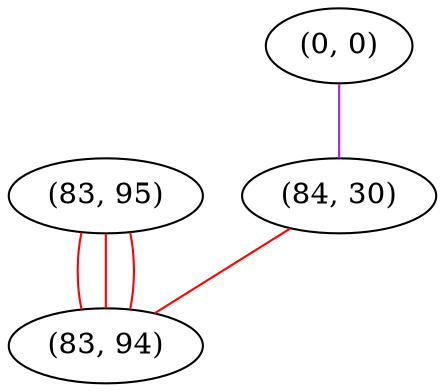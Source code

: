 graph "" {
"(83, 95)";
"(0, 0)";
"(84, 30)";
"(83, 94)";
"(83, 95)" -- "(83, 94)"  [color=red, key=0, weight=1];
"(83, 95)" -- "(83, 94)"  [color=red, key=1, weight=1];
"(83, 95)" -- "(83, 94)"  [color=red, key=2, weight=1];
"(0, 0)" -- "(84, 30)"  [color=purple, key=0, weight=4];
"(84, 30)" -- "(83, 94)"  [color=red, key=0, weight=1];
}
